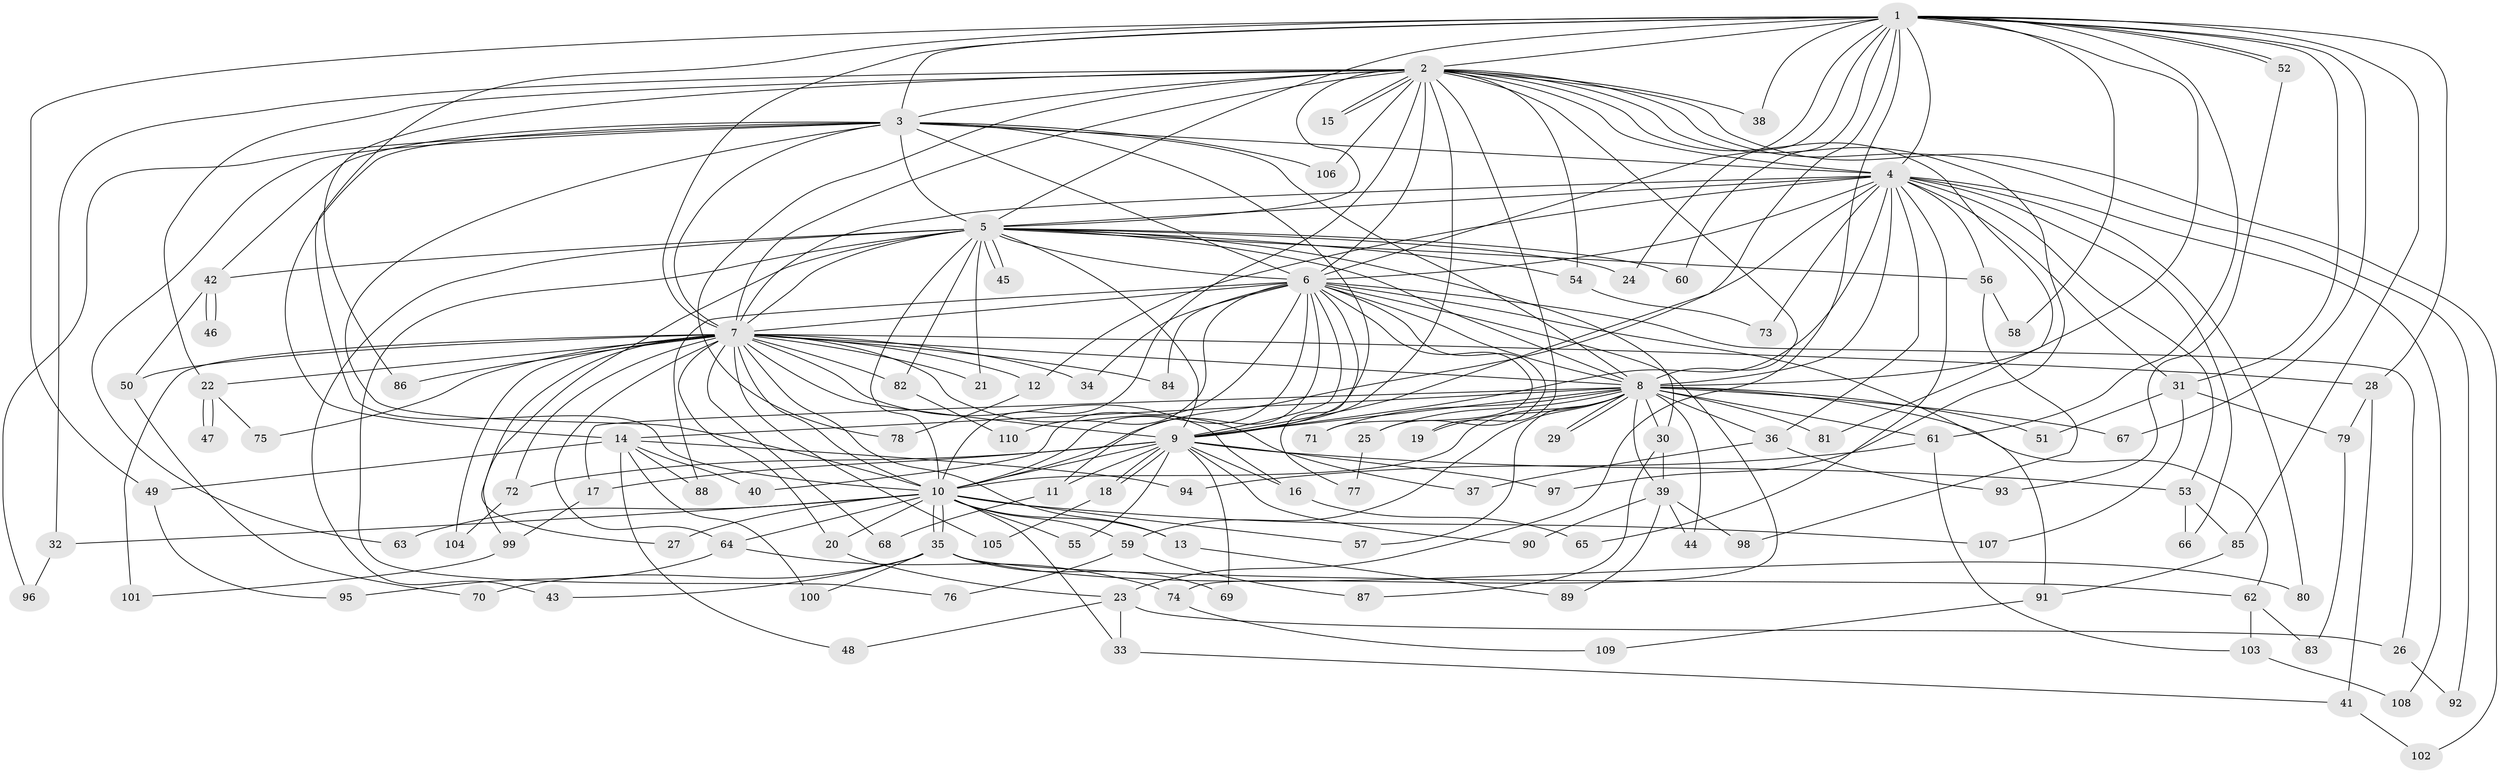 // Generated by graph-tools (version 1.1) at 2025/11/02/27/25 16:11:01]
// undirected, 110 vertices, 245 edges
graph export_dot {
graph [start="1"]
  node [color=gray90,style=filled];
  1;
  2;
  3;
  4;
  5;
  6;
  7;
  8;
  9;
  10;
  11;
  12;
  13;
  14;
  15;
  16;
  17;
  18;
  19;
  20;
  21;
  22;
  23;
  24;
  25;
  26;
  27;
  28;
  29;
  30;
  31;
  32;
  33;
  34;
  35;
  36;
  37;
  38;
  39;
  40;
  41;
  42;
  43;
  44;
  45;
  46;
  47;
  48;
  49;
  50;
  51;
  52;
  53;
  54;
  55;
  56;
  57;
  58;
  59;
  60;
  61;
  62;
  63;
  64;
  65;
  66;
  67;
  68;
  69;
  70;
  71;
  72;
  73;
  74;
  75;
  76;
  77;
  78;
  79;
  80;
  81;
  82;
  83;
  84;
  85;
  86;
  87;
  88;
  89;
  90;
  91;
  92;
  93;
  94;
  95;
  96;
  97;
  98;
  99;
  100;
  101;
  102;
  103;
  104;
  105;
  106;
  107;
  108;
  109;
  110;
  1 -- 2;
  1 -- 3;
  1 -- 4;
  1 -- 5;
  1 -- 6;
  1 -- 7;
  1 -- 8;
  1 -- 9;
  1 -- 10;
  1 -- 23;
  1 -- 24;
  1 -- 28;
  1 -- 31;
  1 -- 38;
  1 -- 49;
  1 -- 52;
  1 -- 52;
  1 -- 58;
  1 -- 60;
  1 -- 61;
  1 -- 67;
  1 -- 85;
  2 -- 3;
  2 -- 4;
  2 -- 5;
  2 -- 6;
  2 -- 7;
  2 -- 8;
  2 -- 9;
  2 -- 10;
  2 -- 15;
  2 -- 15;
  2 -- 19;
  2 -- 22;
  2 -- 32;
  2 -- 38;
  2 -- 54;
  2 -- 78;
  2 -- 81;
  2 -- 86;
  2 -- 92;
  2 -- 97;
  2 -- 102;
  2 -- 106;
  3 -- 4;
  3 -- 5;
  3 -- 6;
  3 -- 7;
  3 -- 8;
  3 -- 9;
  3 -- 10;
  3 -- 14;
  3 -- 42;
  3 -- 63;
  3 -- 96;
  3 -- 106;
  4 -- 5;
  4 -- 6;
  4 -- 7;
  4 -- 8;
  4 -- 9;
  4 -- 10;
  4 -- 12;
  4 -- 31;
  4 -- 36;
  4 -- 53;
  4 -- 56;
  4 -- 65;
  4 -- 66;
  4 -- 73;
  4 -- 80;
  4 -- 108;
  5 -- 6;
  5 -- 7;
  5 -- 8;
  5 -- 9;
  5 -- 10;
  5 -- 21;
  5 -- 24;
  5 -- 27;
  5 -- 30;
  5 -- 42;
  5 -- 43;
  5 -- 45;
  5 -- 45;
  5 -- 54;
  5 -- 56;
  5 -- 60;
  5 -- 76;
  5 -- 82;
  6 -- 7;
  6 -- 8;
  6 -- 9;
  6 -- 10;
  6 -- 11;
  6 -- 25;
  6 -- 26;
  6 -- 34;
  6 -- 40;
  6 -- 71;
  6 -- 74;
  6 -- 77;
  6 -- 84;
  6 -- 88;
  6 -- 91;
  6 -- 110;
  7 -- 8;
  7 -- 9;
  7 -- 10;
  7 -- 12;
  7 -- 13;
  7 -- 16;
  7 -- 20;
  7 -- 21;
  7 -- 22;
  7 -- 28;
  7 -- 34;
  7 -- 37;
  7 -- 50;
  7 -- 64;
  7 -- 68;
  7 -- 72;
  7 -- 75;
  7 -- 82;
  7 -- 84;
  7 -- 86;
  7 -- 99;
  7 -- 101;
  7 -- 104;
  7 -- 105;
  8 -- 9;
  8 -- 10;
  8 -- 14;
  8 -- 17;
  8 -- 19;
  8 -- 25;
  8 -- 29;
  8 -- 29;
  8 -- 30;
  8 -- 36;
  8 -- 39;
  8 -- 44;
  8 -- 51;
  8 -- 57;
  8 -- 59;
  8 -- 61;
  8 -- 62;
  8 -- 67;
  8 -- 71;
  8 -- 81;
  9 -- 10;
  9 -- 11;
  9 -- 16;
  9 -- 17;
  9 -- 18;
  9 -- 18;
  9 -- 53;
  9 -- 55;
  9 -- 69;
  9 -- 72;
  9 -- 90;
  9 -- 97;
  10 -- 13;
  10 -- 20;
  10 -- 27;
  10 -- 32;
  10 -- 33;
  10 -- 35;
  10 -- 35;
  10 -- 55;
  10 -- 57;
  10 -- 59;
  10 -- 63;
  10 -- 64;
  10 -- 107;
  11 -- 68;
  12 -- 78;
  13 -- 89;
  14 -- 40;
  14 -- 48;
  14 -- 49;
  14 -- 88;
  14 -- 94;
  14 -- 100;
  16 -- 65;
  17 -- 99;
  18 -- 105;
  20 -- 23;
  22 -- 47;
  22 -- 47;
  22 -- 75;
  23 -- 26;
  23 -- 33;
  23 -- 48;
  25 -- 77;
  26 -- 92;
  28 -- 41;
  28 -- 79;
  30 -- 39;
  30 -- 87;
  31 -- 51;
  31 -- 79;
  31 -- 107;
  32 -- 96;
  33 -- 41;
  35 -- 43;
  35 -- 62;
  35 -- 69;
  35 -- 70;
  35 -- 80;
  35 -- 100;
  36 -- 37;
  36 -- 93;
  39 -- 44;
  39 -- 89;
  39 -- 90;
  39 -- 98;
  41 -- 102;
  42 -- 46;
  42 -- 46;
  42 -- 50;
  49 -- 95;
  50 -- 70;
  52 -- 93;
  53 -- 66;
  53 -- 85;
  54 -- 73;
  56 -- 58;
  56 -- 98;
  59 -- 76;
  59 -- 87;
  61 -- 94;
  61 -- 103;
  62 -- 83;
  62 -- 103;
  64 -- 74;
  64 -- 95;
  72 -- 104;
  74 -- 109;
  79 -- 83;
  82 -- 110;
  85 -- 91;
  91 -- 109;
  99 -- 101;
  103 -- 108;
}
